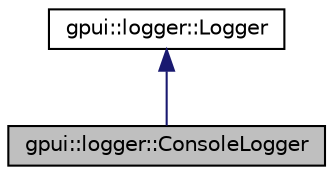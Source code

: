 digraph "gpui::logger::ConsoleLogger"
{
 // LATEX_PDF_SIZE
  edge [fontname="Helvetica",fontsize="10",labelfontname="Helvetica",labelfontsize="10"];
  node [fontname="Helvetica",fontsize="10",shape=record];
  Node1 [label="gpui::logger::ConsoleLogger",height=0.2,width=0.4,color="black", fillcolor="grey75", style="filled", fontcolor="black",tooltip="Implementation of logger which logs messages to console."];
  Node2 -> Node1 [dir="back",color="midnightblue",fontsize="10",style="solid",fontname="Helvetica"];
  Node2 [label="gpui::logger::Logger",height=0.2,width=0.4,color="black", fillcolor="white", style="filled",URL="$classgpui_1_1logger_1_1_logger.html",tooltip="Abstract logger."];
}
